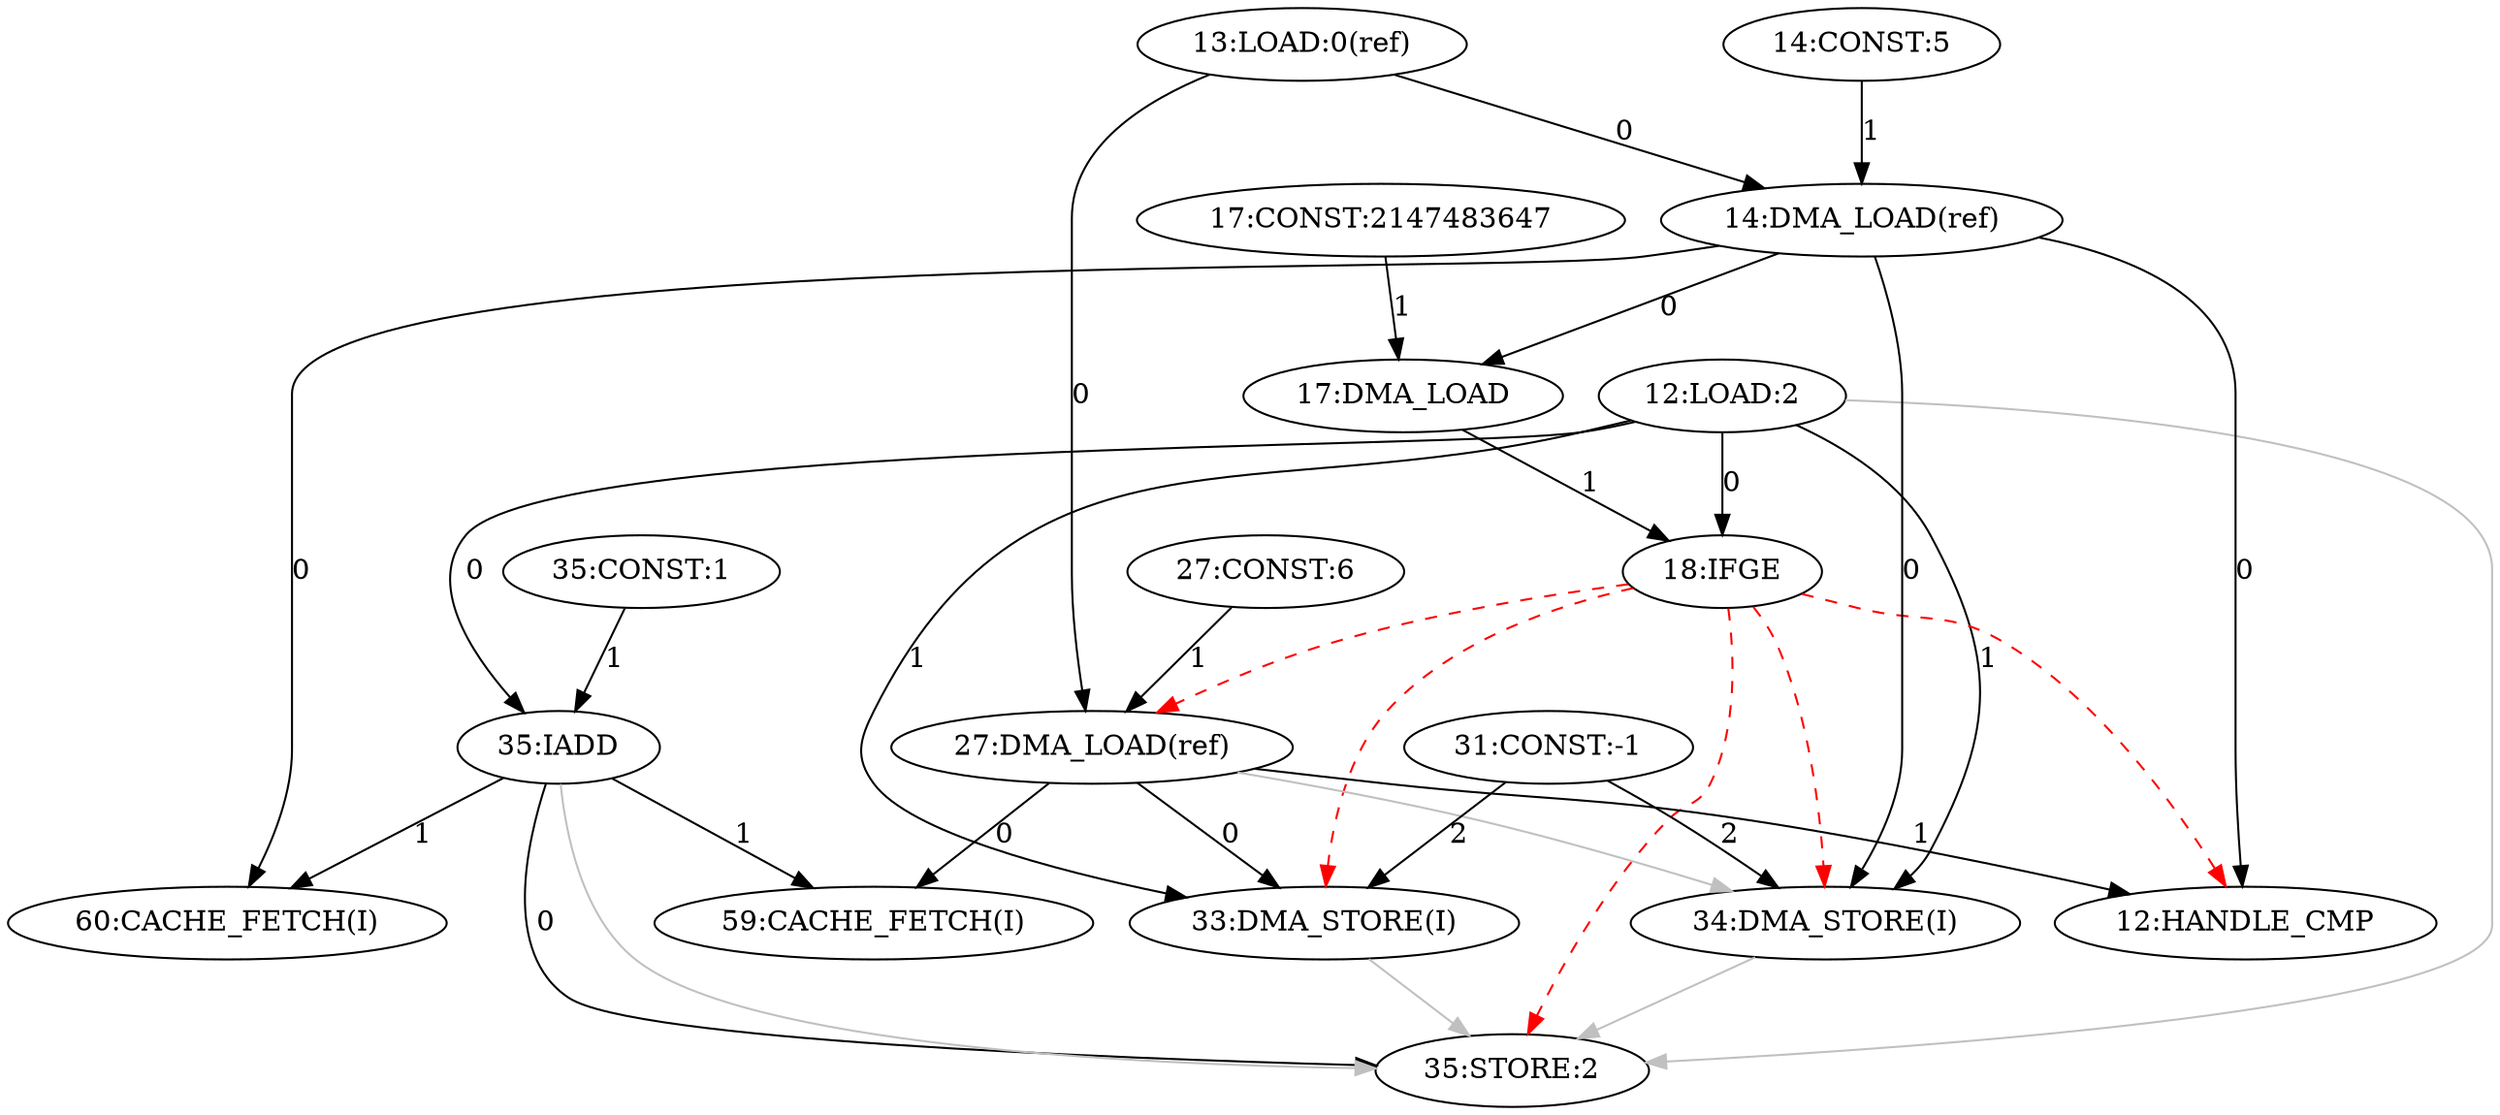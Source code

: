 digraph depgraph {
"35:IADD" -> "35:STORE:2"[label=0];
"12:LOAD:2" -> "35:STORE:2"[color=gray];
"18:IFGE" -> "35:STORE:2"[color=red,style=dashed];
"33:DMA_STORE(I)" -> "35:STORE:2"[color=gray];
"34:DMA_STORE(I)" -> "35:STORE:2"[color=gray];
"35:IADD" -> "35:STORE:2"[color=gray];
"12:LOAD:2" -> "18:IFGE"[label=0];
"17:DMA_LOAD" -> "18:IFGE"[label=1];
"27:DMA_LOAD(ref)" -> "33:DMA_STORE(I)"[label=0];
"12:LOAD:2" -> "33:DMA_STORE(I)"[label=1];
"31:CONST:-1" -> "33:DMA_STORE(I)"[label=2];
"18:IFGE" -> "33:DMA_STORE(I)"[color=red,style=dashed];
"14:DMA_LOAD(ref)" -> "34:DMA_STORE(I)"[label=0];
"12:LOAD:2" -> "34:DMA_STORE(I)"[label=1];
"31:CONST:-1" -> "34:DMA_STORE(I)"[label=2];
"18:IFGE" -> "34:DMA_STORE(I)"[color=red,style=dashed];
"27:DMA_LOAD(ref)" -> "34:DMA_STORE(I)"[color=gray];
"12:LOAD:2" -> "35:IADD"[label=0];
"35:CONST:1" -> "35:IADD"[label=1];
"13:LOAD:0(ref)" -> "14:DMA_LOAD(ref)"[label=0];
"14:CONST:5" -> "14:DMA_LOAD(ref)"[label=1];
"13:LOAD:0(ref)" -> "27:DMA_LOAD(ref)"[label=0];
"27:CONST:6" -> "27:DMA_LOAD(ref)"[label=1];
"18:IFGE" -> "27:DMA_LOAD(ref)"[color=red,style=dashed];
"14:DMA_LOAD(ref)" -> "17:DMA_LOAD"[label=0];
"17:CONST:2147483647" -> "17:DMA_LOAD"[label=1];
"14:DMA_LOAD(ref)" -> "60:CACHE_FETCH(I)"[label=0];
"35:IADD" -> "60:CACHE_FETCH(I)"[label=1];
"27:DMA_LOAD(ref)" -> "59:CACHE_FETCH(I)"[label=0];
"35:IADD" -> "59:CACHE_FETCH(I)"[label=1];
"14:DMA_LOAD(ref)" -> "12:HANDLE_CMP"[label=0];
"27:DMA_LOAD(ref)" -> "12:HANDLE_CMP"[label=1];
"18:IFGE" -> "12:HANDLE_CMP"[color=red,style=dashed];
}